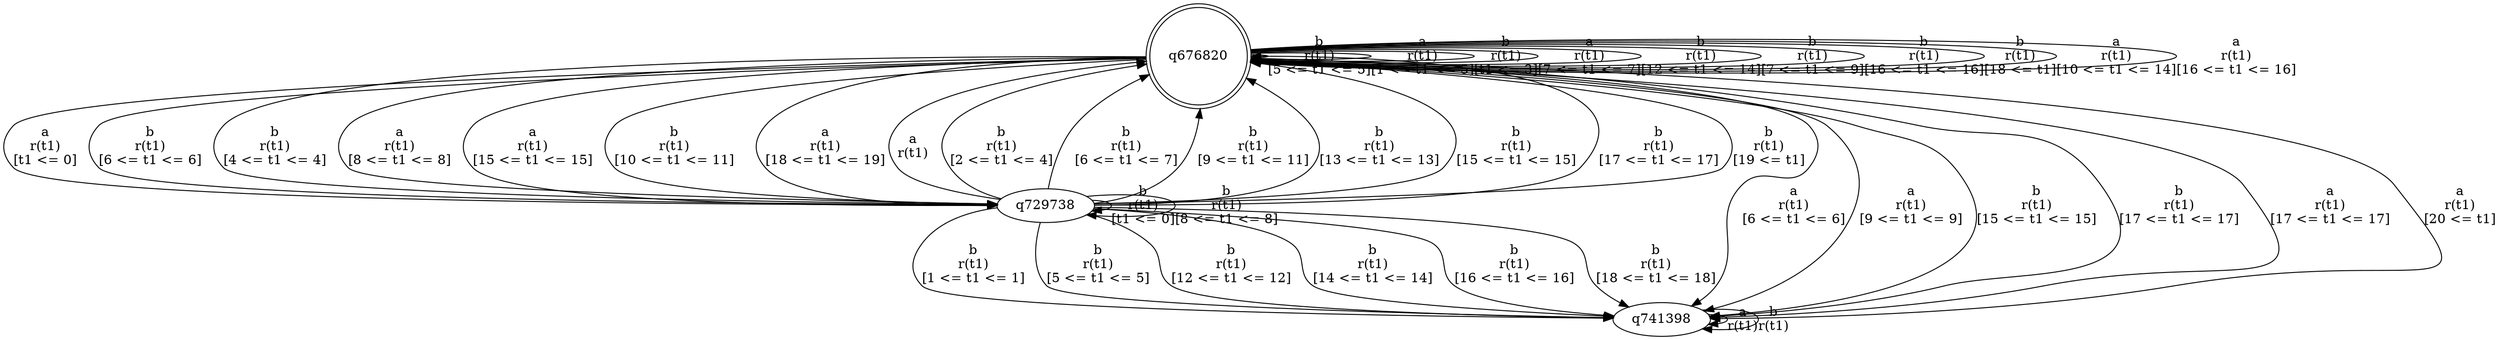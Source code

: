digraph "tests_1/test20/solution101/solution_verwer" {
	q676820[label=q676820 shape=doublecircle]
	q729738[label=q729738]
	q741398[label=q741398]
	q676820 -> q729738[label="a\nr(t1)\n[t1 <= 0]"]
	q729738 -> q676820[label="a\nr(t1)\n"]
	q729738 -> q729738[label="b\nr(t1)\n[t1 <= 0]"]
	q729738 -> q741398[label="b\nr(t1)\n[1 <= t1 <= 1]"]
	q741398 -> q741398[label="a\nr(t1)\n"]
	q741398 -> q741398[label="b\nr(t1)\n"]
	q729738 -> q676820[label="b\nr(t1)\n[2 <= t1 <= 4]"]
	q729738 -> q741398[label="b\nr(t1)\n[5 <= t1 <= 5]"]
	q729738 -> q676820[label="b\nr(t1)\n[6 <= t1 <= 7]"]
	q729738 -> q729738[label="b\nr(t1)\n[8 <= t1 <= 8]"]
	q729738 -> q676820[label="b\nr(t1)\n[9 <= t1 <= 11]"]
	q729738 -> q741398[label="b\nr(t1)\n[12 <= t1 <= 12]"]
	q729738 -> q676820[label="b\nr(t1)\n[13 <= t1 <= 13]"]
	q729738 -> q741398[label="b\nr(t1)\n[14 <= t1 <= 14]"]
	q729738 -> q676820[label="b\nr(t1)\n[15 <= t1 <= 15]"]
	q729738 -> q741398[label="b\nr(t1)\n[16 <= t1 <= 16]"]
	q729738 -> q676820[label="b\nr(t1)\n[17 <= t1 <= 17]"]
	q729738 -> q741398[label="b\nr(t1)\n[18 <= t1 <= 18]"]
	q729738 -> q676820[label="b\nr(t1)\n[19 <= t1]"]
	q676820 -> q676820[label="b\nr(t1)\n[5 <= t1 <= 5]"]
	q676820 -> q729738[label="b\nr(t1)\n[6 <= t1 <= 6]"]
	q676820 -> q676820[label="a\nr(t1)\n[1 <= t1 <= 5]"]
	q676820 -> q729738[label="b\nr(t1)\n[4 <= t1 <= 4]"]
	q676820 -> q676820[label="b\nr(t1)\n[t1 <= 3]"]
	q676820 -> q741398[label="a\nr(t1)\n[6 <= t1 <= 6]"]
	q676820 -> q676820[label="a\nr(t1)\n[7 <= t1 <= 7]"]
	q676820 -> q729738[label="a\nr(t1)\n[8 <= t1 <= 8]"]
	q676820 -> q741398[label="a\nr(t1)\n[9 <= t1 <= 9]"]
	q676820 -> q676820[label="b\nr(t1)\n[12 <= t1 <= 14]"]
	q676820 -> q676820[label="b\nr(t1)\n[7 <= t1 <= 9]"]
	q676820 -> q741398[label="b\nr(t1)\n[15 <= t1 <= 15]"]
	q676820 -> q676820[label="b\nr(t1)\n[16 <= t1 <= 16]"]
	q676820 -> q741398[label="b\nr(t1)\n[17 <= t1 <= 17]"]
	q676820 -> q676820[label="b\nr(t1)\n[18 <= t1]"]
	q676820 -> q676820[label="a\nr(t1)\n[10 <= t1 <= 14]"]
	q676820 -> q729738[label="a\nr(t1)\n[15 <= t1 <= 15]"]
	q676820 -> q676820[label="a\nr(t1)\n[16 <= t1 <= 16]"]
	q676820 -> q741398[label="a\nr(t1)\n[17 <= t1 <= 17]"]
	q676820 -> q741398[label="a\nr(t1)\n[20 <= t1]"]
	q676820 -> q729738[label="b\nr(t1)\n[10 <= t1 <= 11]"]
	q676820 -> q729738[label="a\nr(t1)\n[18 <= t1 <= 19]"]
}
